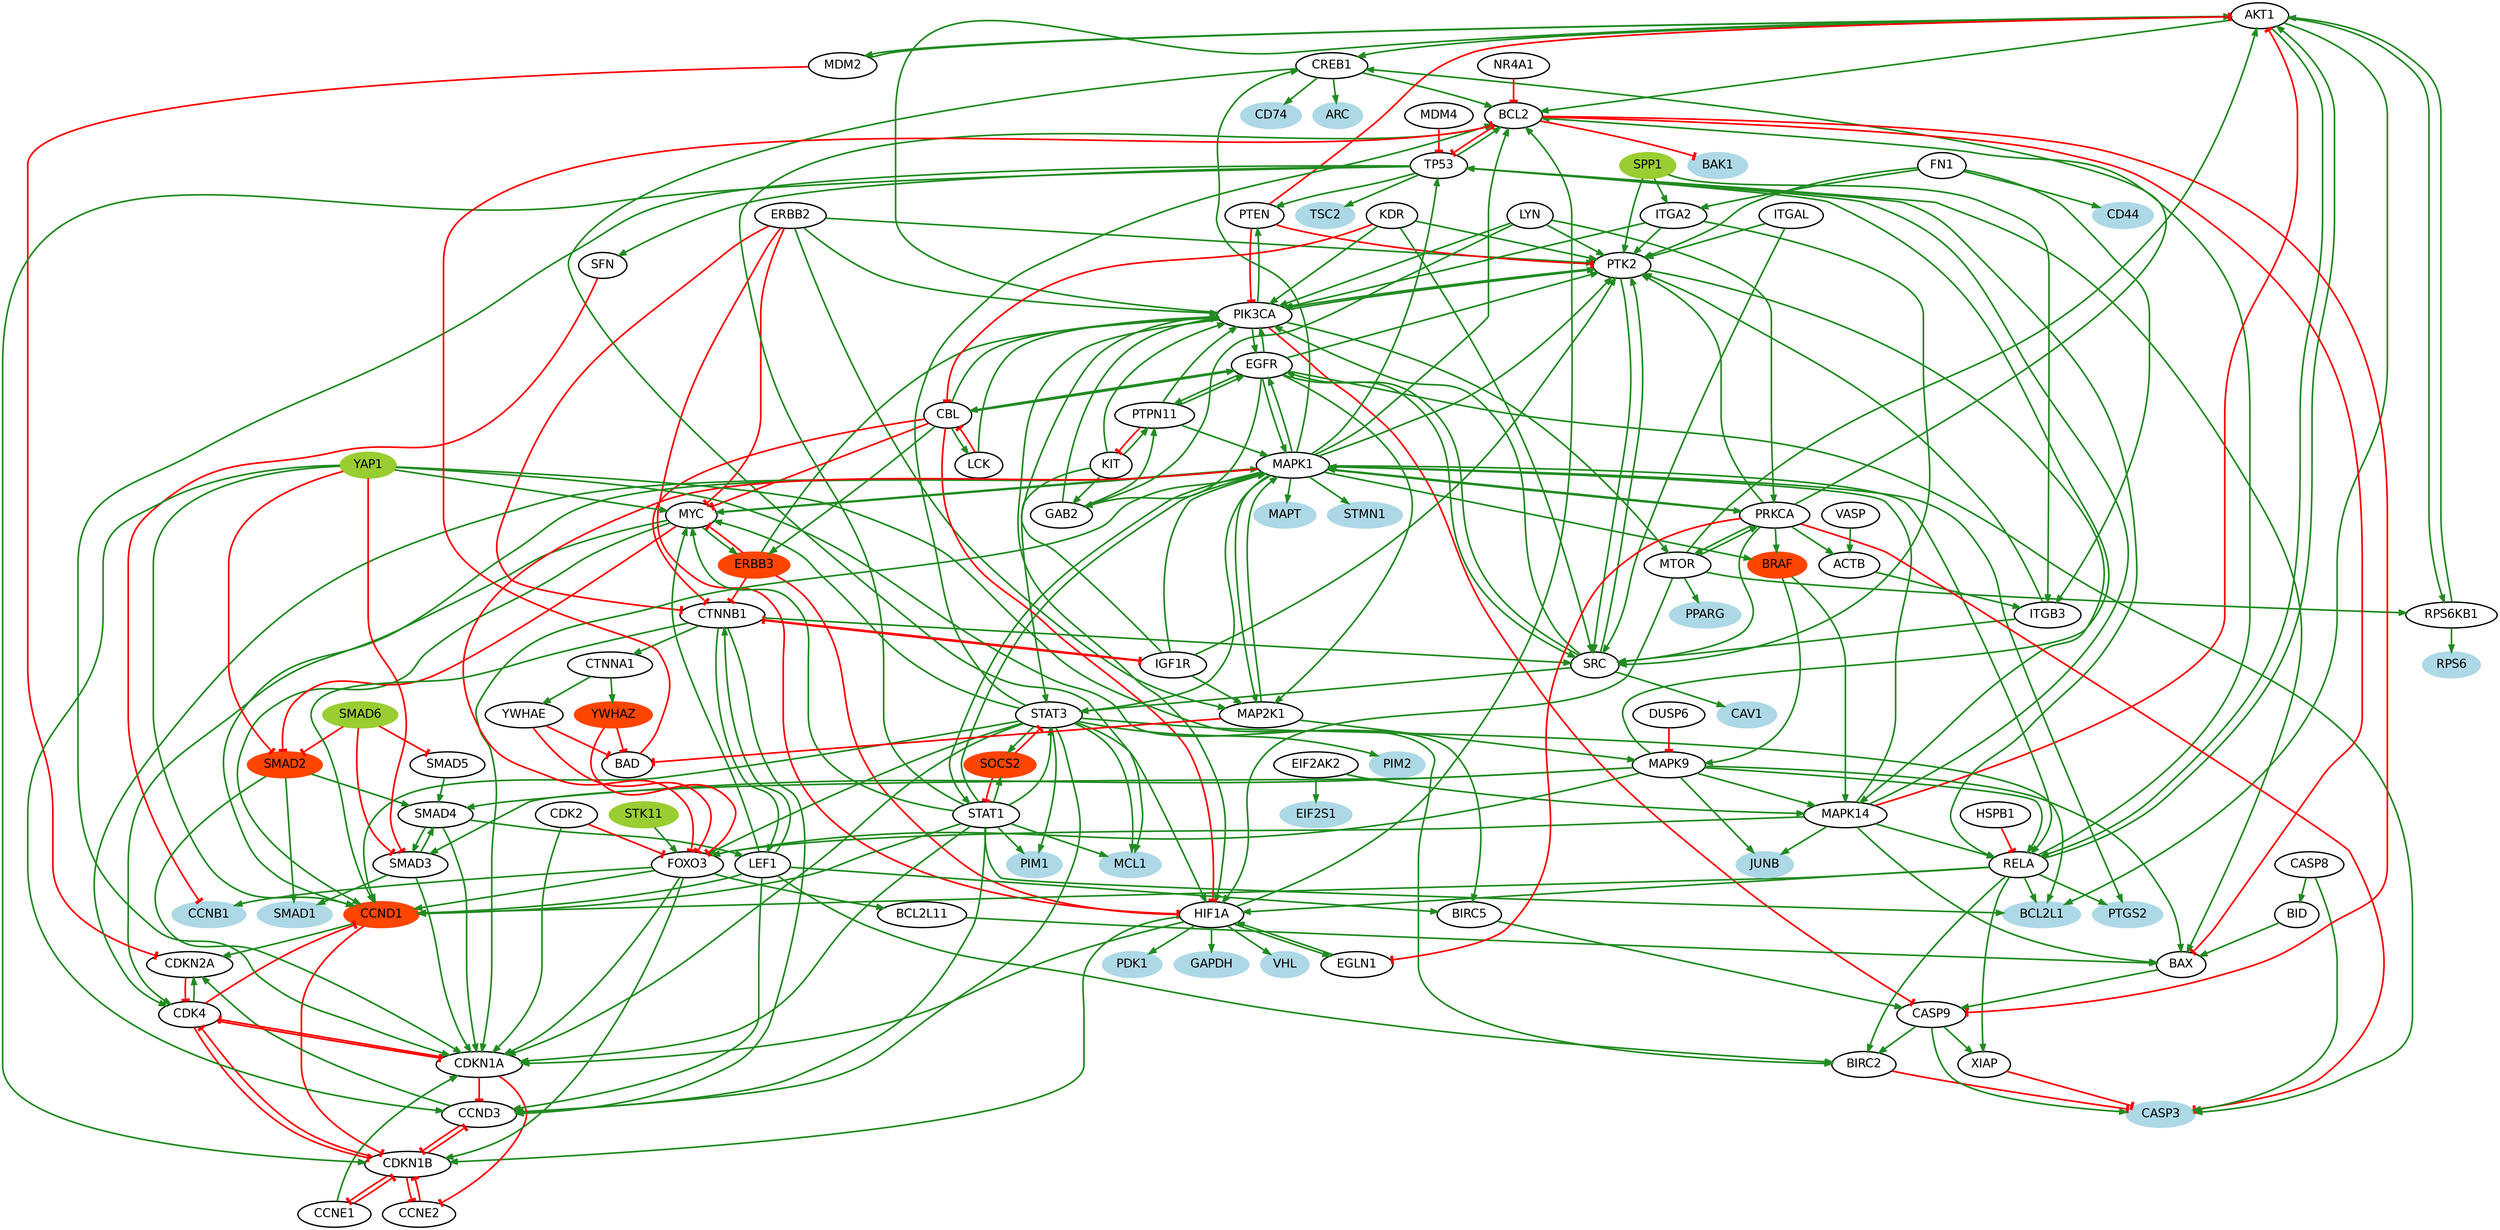 digraph "" {
BCL2L1 [color=lightblue, fillcolor=lightblue, fontname=Helvetica, fontsize=18, shape=ellipse, style="filled, bold"];
PTGS2 [color=lightblue, fillcolor=lightblue, fontname=Helvetica, fontsize=18, shape=ellipse, style="filled, bold"];
STK11 [color=olivedrab3, fillcolor=olivedrab3, fontname=Helvetica, fontsize=18, shape=ellipse, style="filled, bold"];
AKT1 [color=black, fillcolor=white, fontname=Helvetica, fontsize=18, shape=ellipse, style="filled, bold"];
CAV1 [color=lightblue, fillcolor=lightblue, fontname=Helvetica, fontsize=18, shape=ellipse, style="filled, bold"];
PIK3CA [color=black, fillcolor=white, fontname=Helvetica, fontsize=18, shape=ellipse, style="filled, bold"];
MYC [color=black, fillcolor=white, fontname=Helvetica, fontsize=18, shape=ellipse, style="filled, bold"];
ERBB2 [color=black, fillcolor=white, fontname=Helvetica, fontsize=18, shape=ellipse, style="filled, bold"];
ERBB3 [color=orangered, fillcolor=orangered, fontname=Helvetica, fontsize=18, shape=ellipse, style="filled, bold"];
IGF1R [color=black, fillcolor=white, fontname=Helvetica, fontsize=18, shape=ellipse, style="filled, bold"];
CDKN2A [color=black, fillcolor=white, fontname=Helvetica, fontsize=18, shape=ellipse, style="filled, bold"];
CREB1 [color=black, fillcolor=white, fontname=Helvetica, fontsize=18, shape=ellipse, style="filled, bold"];
MDM2 [color=black, fillcolor=white, fontname=Helvetica, fontsize=18, shape=ellipse, style="filled, bold"];
MDM4 [color=black, fillcolor=white, fontname=Helvetica, fontsize=18, shape=ellipse, style="filled, bold"];
FN1 [color=black, fillcolor=white, fontname=Helvetica, fontsize=18, shape=ellipse, style="filled, bold"];
SOCS2 [color=orangered, fillcolor=orangered, fontname=Helvetica, fontsize=18, shape=ellipse, style="filled, bold"];
CCND1 [color=orangered, fillcolor=orangered, fontname=Helvetica, fontsize=18, shape=ellipse, style="filled, bold"];
CCND3 [color=black, fillcolor=white, fontname=Helvetica, fontsize=18, shape=ellipse, style="filled, bold"];
BAK1 [color=lightblue, fillcolor=lightblue, fontname=Helvetica, fontsize=18, shape=ellipse, style="filled, bold"];
SFN [color=black, fillcolor=white, fontname=Helvetica, fontsize=18, shape=ellipse, style="filled, bold"];
PTEN [color=black, fillcolor=white, fontname=Helvetica, fontsize=18, shape=ellipse, style="filled, bold"];
ACTB [color=black, fillcolor=white, fontname=Helvetica, fontsize=18, shape=ellipse, style="filled, bold"];
PTPN11 [color=black, fillcolor=white, fontname=Helvetica, fontsize=18, shape=ellipse, style="filled, bold"];
STMN1 [color=lightblue, fillcolor=lightblue, fontname=Helvetica, fontsize=18, shape=ellipse, style="filled, bold"];
CDKN1B [color=black, fillcolor=white, fontname=Helvetica, fontsize=18, shape=ellipse, style="filled, bold"];
ITGA2 [color=black, fillcolor=white, fontname=Helvetica, fontsize=18, shape=ellipse, style="filled, bold"];
GAB2 [color=black, fillcolor=white, fontname=Helvetica, fontsize=18, shape=ellipse, style="filled, bold"];
GAPDH [color=lightblue, fillcolor=lightblue, fontname=Helvetica, fontsize=18, shape=ellipse, style="filled, bold"];
HIF1A [color=black, fillcolor=white, fontname=Helvetica, fontsize=18, shape=ellipse, style="filled, bold"];
KIT [color=black, fillcolor=white, fontname=Helvetica, fontsize=18, shape=ellipse, style="filled, bold"];
CCNE2 [color=black, fillcolor=white, fontname=Helvetica, fontsize=18, shape=ellipse, style="filled, bold"];
CCNE1 [color=black, fillcolor=white, fontname=Helvetica, fontsize=18, shape=ellipse, style="filled, bold"];
CDK4 [color=black, fillcolor=white, fontname=Helvetica, fontsize=18, shape=ellipse, style="filled, bold"];
PPARG [color=lightblue, fillcolor=lightblue, fontname=Helvetica, fontsize=18, shape=ellipse, style="filled, bold"];
EGLN1 [color=black, fillcolor=white, fontname=Helvetica, fontsize=18, shape=ellipse, style="filled, bold"];
RELA [color=black, fillcolor=white, fontname=Helvetica, fontsize=18, shape=ellipse, style="filled, bold"];
TP53 [color=black, fillcolor=white, fontname=Helvetica, fontsize=18, shape=ellipse, style="filled, bold"];
CBL [color=black, fillcolor=white, fontname=Helvetica, fontsize=18, shape=ellipse, style="filled, bold"];
ITGAL [color=black, fillcolor=white, fontname=Helvetica, fontsize=18, shape=ellipse, style="filled, bold"];
LCK [color=black, fillcolor=white, fontname=Helvetica, fontsize=18, shape=ellipse, style="filled, bold"];
CD74 [color=lightblue, fillcolor=lightblue, fontname=Helvetica, fontsize=18, shape=ellipse, style="filled, bold"];
SMAD4 [color=black, fillcolor=white, fontname=Helvetica, fontsize=18, shape=ellipse, style="filled, bold"];
SMAD5 [color=black, fillcolor=white, fontname=Helvetica, fontsize=18, shape=ellipse, style="filled, bold"];
SMAD6 [color=olivedrab3, fillcolor=olivedrab3, fontname=Helvetica, fontsize=18, shape=ellipse, style="filled, bold"];
SMAD1 [color=lightblue, fillcolor=lightblue, fontname=Helvetica, fontsize=18, shape=ellipse, style="filled, bold"];
SMAD2 [color=orangered, fillcolor=orangered, fontname=Helvetica, fontsize=18, shape=ellipse, style="filled, bold"];
SMAD3 [color=black, fillcolor=white, fontname=Helvetica, fontsize=18, shape=ellipse, style="filled, bold"];
MAPK14 [color=black, fillcolor=white, fontname=Helvetica, fontsize=18, shape=ellipse, style="filled, bold"];
RPS6 [color=lightblue, fillcolor=lightblue, fontname=Helvetica, fontsize=18, shape=ellipse, style="filled, bold"];
XIAP [color=black, fillcolor=white, fontname=Helvetica, fontsize=18, shape=ellipse, style="filled, bold"];
PIM1 [color=lightblue, fillcolor=lightblue, fontname=Helvetica, fontsize=18, shape=ellipse, style="filled, bold"];
TSC2 [color=lightblue, fillcolor=lightblue, fontname=Helvetica, fontsize=18, shape=ellipse, style="filled, bold"];
STAT3 [color=black, fillcolor=white, fontname=Helvetica, fontsize=18, shape=ellipse, style="filled, bold"];
STAT1 [color=black, fillcolor=white, fontname=Helvetica, fontsize=18, shape=ellipse, style="filled, bold"];
RPS6KB1 [color=black, fillcolor=white, fontname=Helvetica, fontsize=18, shape=ellipse, style="filled, bold"];
MAPK1 [color=black, fillcolor=white, fontname=Helvetica, fontsize=18, shape=ellipse, style="filled, bold"];
MAPK9 [color=black, fillcolor=white, fontname=Helvetica, fontsize=18, shape=ellipse, style="filled, bold"];
CDKN1A [color=black, fillcolor=white, fontname=Helvetica, fontsize=18, shape=ellipse, style="filled, bold"];
KDR [color=black, fillcolor=white, fontname=Helvetica, fontsize=18, shape=ellipse, style="filled, bold"];
SRC [color=black, fillcolor=white, fontname=Helvetica, fontsize=18, shape=ellipse, style="filled, bold"];
MTOR [color=black, fillcolor=white, fontname=Helvetica, fontsize=18, shape=ellipse, style="filled, bold"];
LEF1 [color=black, fillcolor=white, fontname=Helvetica, fontsize=18, shape=ellipse, style="filled, bold"];
LYN [color=black, fillcolor=white, fontname=Helvetica, fontsize=18, shape=ellipse, style="filled, bold"];
YAP1 [color=olivedrab3, fillcolor=olivedrab3, fontname=Helvetica, fontsize=18, shape=ellipse, style="filled, bold"];
CTNNB1 [color=black, fillcolor=white, fontname=Helvetica, fontsize=18, shape=ellipse, style="filled, bold"];
DUSP6 [color=black, fillcolor=white, fontname=Helvetica, fontsize=18, shape=ellipse, style="filled, bold"];
EIF2AK2 [color=black, fillcolor=white, fontname=Helvetica, fontsize=18, shape=ellipse, style="filled, bold"];
BAD [color=black, fillcolor=white, fontname=Helvetica, fontsize=18, shape=ellipse, style="filled, bold"];
CDK2 [color=black, fillcolor=white, fontname=Helvetica, fontsize=18, shape=ellipse, style="filled, bold"];
SPP1 [color=olivedrab3, fillcolor=olivedrab3, fontname=Helvetica, fontsize=18, shape=ellipse, style="filled, bold"];
PTK2 [color=black, fillcolor=white, fontname=Helvetica, fontsize=18, shape=ellipse, style="filled, bold"];
BIRC5 [color=black, fillcolor=white, fontname=Helvetica, fontsize=18, shape=ellipse, style="filled, bold"];
JUNB [color=lightblue, fillcolor=lightblue, fontname=Helvetica, fontsize=18, shape=ellipse, style="filled, bold"];
EGFR [color=black, fillcolor=white, fontname=Helvetica, fontsize=18, shape=ellipse, style="filled, bold"];
BIRC2 [color=black, fillcolor=white, fontname=Helvetica, fontsize=18, shape=ellipse, style="filled, bold"];
BAX [color=black, fillcolor=white, fontname=Helvetica, fontsize=18, shape=ellipse, style="filled, bold"];
FOXO3 [color=black, fillcolor=white, fontname=Helvetica, fontsize=18, shape=ellipse, style="filled, bold"];
VHL [color=lightblue, fillcolor=lightblue, fontname=Helvetica, fontsize=18, shape=ellipse, style="filled, bold"];
MAP2K1 [color=black, fillcolor=white, fontname=Helvetica, fontsize=18, shape=ellipse, style="filled, bold"];
MCL1 [color=lightblue, fillcolor=lightblue, fontname=Helvetica, fontsize=18, shape=ellipse, style="filled, bold"];
EIF2S1 [color=lightblue, fillcolor=lightblue, fontname=Helvetica, fontsize=18, shape=ellipse, style="filled, bold"];
YWHAZ [color=orangered, fillcolor=orangered, fontname=Helvetica, fontsize=18, shape=ellipse, style="filled, bold"];
BCL2L11 [color=black, fillcolor=white, fontname=Helvetica, fontsize=18, shape=ellipse, style="filled, bold"];
BID [color=black, fillcolor=white, fontname=Helvetica, fontsize=18, shape=ellipse, style="filled, bold"];
YWHAE [color=black, fillcolor=white, fontname=Helvetica, fontsize=18, shape=ellipse, style="filled, bold"];
ITGB3 [color=black, fillcolor=white, fontname=Helvetica, fontsize=18, shape=ellipse, style="filled, bold"];
PIM2 [color=lightblue, fillcolor=lightblue, fontname=Helvetica, fontsize=18, shape=ellipse, style="filled, bold"];
HSPB1 [color=black, fillcolor=white, fontname=Helvetica, fontsize=18, shape=ellipse, style="filled, bold"];
PRKCA [color=black, fillcolor=white, fontname=Helvetica, fontsize=18, shape=ellipse, style="filled, bold"];
CD44 [color=lightblue, fillcolor=lightblue, fontname=Helvetica, fontsize=18, shape=ellipse, style="filled, bold"];
NR4A1 [color=black, fillcolor=white, fontname=Helvetica, fontsize=18, shape=ellipse, style="filled, bold"];
VASP [color=black, fillcolor=white, fontname=Helvetica, fontsize=18, shape=ellipse, style="filled, bold"];
CTNNA1 [color=black, fillcolor=white, fontname=Helvetica, fontsize=18, shape=ellipse, style="filled, bold"];
CCNB1 [color=lightblue, fillcolor=lightblue, fontname=Helvetica, fontsize=18, shape=ellipse, style="filled, bold"];
CASP3 [color=lightblue, fillcolor=lightblue, fontname=Helvetica, fontsize=18, shape=ellipse, style="filled, bold"];
CASP8 [color=black, fillcolor=white, fontname=Helvetica, fontsize=18, shape=ellipse, style="filled, bold"];
CASP9 [color=black, fillcolor=white, fontname=Helvetica, fontsize=18, shape=ellipse, style="filled, bold"];
PDK1 [color=lightblue, fillcolor=lightblue, fontname=Helvetica, fontsize=18, shape=ellipse, style="filled, bold"];
ARC [color=lightblue, fillcolor=lightblue, fontname=Helvetica, fontsize=18, shape=ellipse, style="filled, bold"];
BRAF [color=orangered, fillcolor=orangered, fontname=Helvetica, fontsize=18, shape=ellipse, style="filled, bold"];
MAPT [color=lightblue, fillcolor=lightblue, fontname=Helvetica, fontsize=18, shape=ellipse, style="filled, bold"];
BCL2 [color=black, fillcolor=white, fontname=Helvetica, fontsize=18, shape=ellipse, style="filled, bold"];
STK11 -> FOXO3  [arrowhead=normal, color=forestgreen, dir=forward, key=0, penwidth="2.5", sign=1];
AKT1 -> BCL2L1  [arrowhead=normal, color=forestgreen, dir=forward, key=0, penwidth="2.5", sign=1];
AKT1 -> RPS6KB1  [arrowhead=normal, color=forestgreen, dir=forward, key=0, penwidth="2.5", sign=1];
AKT1 -> CREB1  [arrowhead=normal, color=forestgreen, dir=forward, key=0, penwidth="2.5", sign=1];
AKT1 -> MDM2  [arrowhead=normal, color=forestgreen, dir=forward, key=0, penwidth="2.5", sign=1];
AKT1 -> RELA  [arrowhead=normal, color=forestgreen, dir=forward, key=0, penwidth="2.5", sign=1];
AKT1 -> BCL2  [arrowhead=normal, color=forestgreen, dir=forward, key=0, penwidth="2.5", sign=1];
PIK3CA -> PTK2  [arrowhead=normal, color=forestgreen, dir=forward, key=0, penwidth="2.5", sign=1];
PIK3CA -> AKT1  [arrowhead=normal, color=forestgreen, dir=forward, key=0, penwidth="2.5", sign=1];
PIK3CA -> EGFR  [arrowhead=normal, color=forestgreen, dir=forward, key=0, penwidth="2.5", sign=1];
PIK3CA -> HIF1A  [arrowhead=normal, color=forestgreen, dir=forward, key=0, penwidth="2.5", sign=1];
PIK3CA -> CASP9  [arrowhead=tee, color=red, dir=forward, key=0, penwidth="2.5", sign="-1"];
PIK3CA -> PTEN  [arrowhead=normal, color=forestgreen, dir=forward, key=0, penwidth="2.5", sign=1];
PIK3CA -> MTOR  [arrowhead=normal, color=forestgreen, dir=forward, key=0, penwidth="2.5", sign=1];
MYC -> CCND1  [arrowhead=normal, color=forestgreen, dir=forward, key=0, penwidth="2.5", sign=1];
MYC -> ERBB3  [arrowhead=normal, color=forestgreen, dir=forward, key=0, penwidth="2.5", sign=1];
MYC -> MAPK1  [arrowhead=normal, color=forestgreen, dir=forward, key=0, penwidth="2.5", sign=1];
MYC -> CDK4  [arrowhead=normal, color=forestgreen, dir=forward, key=0, penwidth="2.5", sign=1];
MYC -> SMAD2  [arrowhead=tee, color=red, dir=forward, key=0, penwidth="2.5", sign="-1"];
ERBB2 -> PTK2  [arrowhead=normal, color=forestgreen, dir=forward, key=0, penwidth="2.5", sign=1];
ERBB2 -> PIK3CA  [arrowhead=normal, color=forestgreen, dir=forward, key=0, penwidth="2.5", sign=1];
ERBB2 -> HIF1A  [arrowhead=tee, color=red, dir=forward, key=0, penwidth="2.5", sign="-1"];
ERBB2 -> CTNNB1  [arrowhead=tee, color=red, dir=forward, key=0, penwidth="2.5", sign="-1"];
ERBB2 -> MAP2K1  [arrowhead=normal, color=forestgreen, dir=forward, key=0, penwidth="2.5", sign=1];
ERBB2 -> MYC  [arrowhead=tee, color=red, dir=forward, key=0, penwidth="2.5", sign="-1"];
ERBB3 -> CTNNB1  [arrowhead=tee, color=red, dir=forward, key=0, penwidth="2.5", sign="-1"];
ERBB3 -> PIK3CA  [arrowhead=normal, color=forestgreen, dir=forward, key=0, penwidth="2.5", sign=1];
ERBB3 -> MYC  [arrowhead=tee, color=red, dir=forward, key=0, penwidth="2.5", sign="-1"];
ERBB3 -> HIF1A  [arrowhead=tee, color=red, dir=forward, key=0, penwidth="2.5", sign="-1"];
IGF1R -> CTNNB1  [arrowhead=tee, color=red, dir=forward, key=0, penwidth="2.5", sign="-1"];
IGF1R -> PIK3CA  [arrowhead=normal, color=forestgreen, dir=forward, key=0, penwidth="2.5", sign=1];
IGF1R -> MAP2K1  [arrowhead=normal, color=forestgreen, dir=forward, key=0, penwidth="2.5", sign=1];
IGF1R -> MAPK1  [arrowhead=normal, color=forestgreen, dir=forward, key=0, penwidth="2.5", sign=1];
IGF1R -> PTK2  [arrowhead=normal, color=forestgreen, dir=forward, key=0, penwidth="2.5", sign=1];
CDKN2A -> CDK4  [arrowhead=tee, color=red, dir=forward, key=0, penwidth="2.5", sign="-1"];
CREB1 -> CD74  [arrowhead=normal, color=forestgreen, dir=forward, key=0, penwidth="2.5", sign=1];
CREB1 -> ARC  [arrowhead=normal, color=forestgreen, dir=forward, key=0, penwidth="2.5", sign=1];
CREB1 -> MCL1  [arrowhead=normal, color=forestgreen, dir=forward, key=0, penwidth="2.5", sign=1];
CREB1 -> BCL2  [arrowhead=normal, color=forestgreen, dir=forward, key=0, penwidth="2.5", sign=1];
MDM2 -> AKT1  [arrowhead=normal, color=forestgreen, dir=forward, key=0, penwidth="2.5", sign=1];
MDM2 -> CDKN2A  [arrowhead=tee, color=red, dir=forward, key=0, penwidth="2.5", sign="-1"];
MDM4 -> TP53  [arrowhead=tee, color=red, dir=forward, key=0, penwidth="2.5", sign="-1"];
FN1 -> CD44  [arrowhead=normal, color=forestgreen, dir=forward, key=0, penwidth="2.5", sign=1];
FN1 -> ITGB3  [arrowhead=normal, color=forestgreen, dir=forward, key=0, penwidth="2.5", sign=1];
FN1 -> PTK2  [arrowhead=normal, color=forestgreen, dir=forward, key=0, penwidth="2.5", sign=1];
FN1 -> ITGA2  [arrowhead=normal, color=forestgreen, dir=forward, key=0, penwidth="2.5", sign=1];
SOCS2 -> STAT3  [arrowhead=tee, color=red, dir=forward, key=0, penwidth="2.5", sign="-1"];
SOCS2 -> STAT1  [arrowhead=tee, color=red, dir=forward, key=0, penwidth="2.5", sign="-1"];
CCND1 -> CDKN1B  [arrowhead=tee, color=red, dir=forward, key=0, penwidth="2.5", sign="-1"];
CCND1 -> CDKN2A  [arrowhead=normal, color=forestgreen, dir=forward, key=0, penwidth="2.5", sign=1];
CCND3 -> CDKN1B  [arrowhead=tee, color=red, dir=forward, key=0, penwidth="2.5", sign="-1"];
CCND3 -> CDKN2A  [arrowhead=normal, color=forestgreen, dir=forward, key=0, penwidth="2.5", sign=1];
SFN -> CCNB1  [arrowhead=tee, color=red, dir=forward, key=0, penwidth="2.5", sign="-1"];
PTEN -> AKT1  [arrowhead=tee, color=red, dir=forward, key=0, penwidth="2.5", sign="-1"];
PTEN -> PTK2  [arrowhead=tee, color=red, dir=forward, key=0, penwidth="2.5", sign="-1"];
PTEN -> PIK3CA  [arrowhead=tee, color=red, dir=forward, key=0, penwidth="2.5", sign="-1"];
ACTB -> ITGB3  [arrowhead=normal, color=forestgreen, dir=forward, key=0, penwidth="2.5", sign=1];
PTPN11 -> PIK3CA  [arrowhead=normal, color=forestgreen, dir=forward, key=0, penwidth="2.5", sign=1];
PTPN11 -> MAPK1  [arrowhead=normal, color=forestgreen, dir=forward, key=0, penwidth="2.5", sign=1];
PTPN11 -> EGFR  [arrowhead=normal, color=forestgreen, dir=forward, key=0, penwidth="2.5", sign=1];
PTPN11 -> KIT  [arrowhead=tee, color=red, dir=forward, key=0, penwidth="2.5", sign="-1"];
CDKN1B -> CCNE2  [arrowhead=tee, color=red, dir=forward, key=0, penwidth="2.5", sign="-1"];
CDKN1B -> CCND3  [arrowhead=tee, color=red, dir=forward, key=0, penwidth="2.5", sign="-1"];
CDKN1B -> CCNE1  [arrowhead=tee, color=red, dir=forward, key=0, penwidth="2.5", sign="-1"];
CDKN1B -> CDK4  [arrowhead=tee, color=red, dir=forward, key=0, penwidth="2.5", sign="-1"];
ITGA2 -> PIK3CA  [arrowhead=normal, color=forestgreen, dir=forward, key=0, penwidth="2.5", sign=1];
ITGA2 -> PTK2  [arrowhead=normal, color=forestgreen, dir=forward, key=0, penwidth="2.5", sign=1];
ITGA2 -> SRC  [arrowhead=normal, color=forestgreen, dir=forward, key=0, penwidth="2.5", sign=1];
GAB2 -> PIK3CA  [arrowhead=normal, color=forestgreen, dir=forward, key=0, penwidth="2.5", sign=1];
GAB2 -> PTPN11  [arrowhead=normal, color=forestgreen, dir=forward, key=0, penwidth="2.5", sign=1];
HIF1A -> EGLN1  [arrowhead=normal, color=forestgreen, dir=forward, key=0, penwidth="2.5", sign=1];
HIF1A -> CDKN1B  [arrowhead=normal, color=forestgreen, dir=forward, key=0, penwidth="2.5", sign=1];
HIF1A -> CDKN1A  [arrowhead=normal, color=forestgreen, dir=forward, key=0, penwidth="2.5", sign=1];
HIF1A -> GAPDH  [arrowhead=normal, color=forestgreen, dir=forward, key=0, penwidth="2.5", sign=1];
HIF1A -> PDK1  [arrowhead=normal, color=forestgreen, dir=forward, key=0, penwidth="2.5", sign=1];
HIF1A -> VHL  [arrowhead=normal, color=forestgreen, dir=forward, key=0, penwidth="2.5", sign=1];
HIF1A -> BCL2  [arrowhead=normal, color=forestgreen, dir=forward, key=0, penwidth="2.5", sign=1];
KIT -> PIK3CA  [arrowhead=normal, color=forestgreen, dir=forward, key=0, penwidth="2.5", sign=1];
KIT -> PTPN11  [arrowhead=normal, color=forestgreen, dir=forward, key=0, penwidth="2.5", sign=1];
KIT -> GAB2  [arrowhead=normal, color=forestgreen, dir=forward, key=0, penwidth="2.5", sign=1];
KIT -> STAT3  [arrowhead=normal, color=forestgreen, dir=forward, key=0, penwidth="2.5", sign=1];
CCNE2 -> CDKN1B  [arrowhead=tee, color=red, dir=forward, key=0, penwidth="2.5", sign="-1"];
CCNE1 -> CDKN1B  [arrowhead=tee, color=red, dir=forward, key=0, penwidth="2.5", sign="-1"];
CCNE1 -> CDKN1A  [arrowhead=normal, color=forestgreen, dir=forward, key=0, penwidth="2.5", sign=1];
CDK4 -> CCND1  [arrowhead=tee, color=red, dir=forward, key=0, penwidth="2.5", sign="-1"];
CDK4 -> CDKN1B  [arrowhead=tee, color=red, dir=forward, key=0, penwidth="2.5", sign="-1"];
CDK4 -> CDKN1A  [arrowhead=tee, color=red, dir=forward, key=0, penwidth="2.5", sign="-1"];
CDK4 -> CDKN2A  [arrowhead=normal, color=forestgreen, dir=forward, key=0, penwidth="2.5", sign=1];
EGLN1 -> HIF1A  [arrowhead=normal, color=forestgreen, dir=forward, key=0, penwidth="2.5", sign=1];
RELA -> BCL2L1  [arrowhead=normal, color=forestgreen, dir=forward, key=0, penwidth="2.5", sign=1];
RELA -> PTGS2  [arrowhead=normal, color=forestgreen, dir=forward, key=0, penwidth="2.5", sign=1];
RELA -> CCND1  [arrowhead=normal, color=forestgreen, dir=forward, key=0, penwidth="2.5", sign=1];
RELA -> BIRC2  [arrowhead=normal, color=forestgreen, dir=forward, key=0, penwidth="2.5", sign=1];
RELA -> HIF1A  [arrowhead=normal, color=forestgreen, dir=forward, key=0, penwidth="2.5", sign=1];
RELA -> AKT1  [arrowhead=normal, color=forestgreen, dir=forward, key=0, penwidth="2.5", sign=1];
RELA -> XIAP  [arrowhead=normal, color=forestgreen, dir=forward, key=0, penwidth="2.5", sign=1];
RELA -> BCL2  [arrowhead=normal, color=forestgreen, dir=forward, key=0, penwidth="2.5", sign=1];
TP53 -> CDKN1B  [arrowhead=normal, color=forestgreen, dir=forward, key=0, penwidth="2.5", sign=1];
TP53 -> CDKN1A  [arrowhead=normal, color=forestgreen, dir=forward, key=0, penwidth="2.5", sign=1];
TP53 -> BAX  [arrowhead=normal, color=forestgreen, dir=forward, key=0, penwidth="2.5", sign=1];
TP53 -> SFN  [arrowhead=normal, color=forestgreen, dir=forward, key=0, penwidth="2.5", sign=1];
TP53 -> PTEN  [arrowhead=normal, color=forestgreen, dir=forward, key=0, penwidth="2.5", sign=1];
TP53 -> RELA  [arrowhead=normal, color=forestgreen, dir=forward, key=0, penwidth="2.5", sign=1];
TP53 -> TSC2  [arrowhead=normal, color=forestgreen, dir=forward, key=0, penwidth="2.5", sign=1];
TP53 -> BCL2  [arrowhead=normal, color=forestgreen, dir=forward, key=0, penwidth="2.5", sign=1];
CBL -> ERBB3  [arrowhead=normal, color=forestgreen, dir=forward, key=0, penwidth="2.5", sign=1];
CBL -> PIK3CA  [arrowhead=normal, color=forestgreen, dir=forward, key=0, penwidth="2.5", sign=1];
CBL -> EGFR  [arrowhead=normal, color=forestgreen, dir=forward, key=0, penwidth="2.5", sign=1];
CBL -> HIF1A  [arrowhead=tee, color=red, dir=forward, key=0, penwidth="2.5", sign="-1"];
CBL -> CTNNB1  [arrowhead=tee, color=red, dir=forward, key=0, penwidth="2.5", sign="-1"];
CBL -> MYC  [arrowhead=tee, color=red, dir=forward, key=0, penwidth="2.5", sign="-1"];
CBL -> LCK  [arrowhead=normal, color=forestgreen, dir=forward, key=0, penwidth="2.5", sign=1];
ITGAL -> SRC  [arrowhead=normal, color=forestgreen, dir=forward, key=0, penwidth="2.5", sign=1];
ITGAL -> PTK2  [arrowhead=normal, color=forestgreen, dir=forward, key=0, penwidth="2.5", sign=1];
LCK -> PIK3CA  [arrowhead=normal, color=forestgreen, dir=forward, key=0, penwidth="2.5", sign=1];
LCK -> CBL  [arrowhead=tee, color=red, dir=forward, key=0, penwidth="2.5", sign="-1"];
SMAD4 -> LEF1  [arrowhead=normal, color=forestgreen, dir=forward, key=0, penwidth="2.5", sign=1];
SMAD4 -> CDKN1A  [arrowhead=normal, color=forestgreen, dir=forward, key=0, penwidth="2.5", sign=1];
SMAD4 -> SMAD3  [arrowhead=normal, color=forestgreen, dir=forward, key=0, penwidth="2.5", sign=1];
SMAD5 -> SMAD4  [arrowhead=normal, color=forestgreen, dir=forward, key=0, penwidth="2.5", sign=1];
SMAD6 -> SMAD5  [arrowhead=tee, color=red, dir=forward, key=0, penwidth="2.5", sign="-1"];
SMAD6 -> SMAD2  [arrowhead=tee, color=red, dir=forward, key=0, penwidth="2.5", sign="-1"];
SMAD6 -> SMAD3  [arrowhead=tee, color=red, dir=forward, key=0, penwidth="2.5", sign="-1"];
SMAD2 -> SMAD4  [arrowhead=normal, color=forestgreen, dir=forward, key=0, penwidth="2.5", sign=1];
SMAD2 -> CDKN1A  [arrowhead=normal, color=forestgreen, dir=forward, key=0, penwidth="2.5", sign=1];
SMAD2 -> SMAD1  [arrowhead=normal, color=forestgreen, dir=forward, key=0, penwidth="2.5", sign=1];
SMAD3 -> SMAD4  [arrowhead=normal, color=forestgreen, dir=forward, key=0, penwidth="2.5", sign=1];
SMAD3 -> CDKN1A  [arrowhead=normal, color=forestgreen, dir=forward, key=0, penwidth="2.5", sign=1];
SMAD3 -> SMAD1  [arrowhead=normal, color=forestgreen, dir=forward, key=0, penwidth="2.5", sign=1];
MAPK14 -> TP53  [arrowhead=normal, color=forestgreen, dir=forward, key=0, penwidth="2.5", sign=1];
MAPK14 -> JUNB  [arrowhead=normal, color=forestgreen, dir=forward, key=0, penwidth="2.5", sign=1];
MAPK14 -> BAX  [arrowhead=normal, color=forestgreen, dir=forward, key=0, penwidth="2.5", sign=1];
MAPK14 -> FOXO3  [arrowhead=normal, color=forestgreen, dir=forward, key=0, penwidth="2.5", sign=1];
MAPK14 -> AKT1  [arrowhead=tee, color=red, dir=forward, key=0, penwidth="2.5", sign="-1"];
MAPK14 -> MAPK1  [arrowhead=normal, color=forestgreen, dir=forward, key=0, penwidth="2.5", sign=1];
MAPK14 -> RELA  [arrowhead=normal, color=forestgreen, dir=forward, key=0, penwidth="2.5", sign=1];
XIAP -> CASP3  [arrowhead=tee, color=red, dir=forward, key=0, penwidth="2.5", sign="-1"];
STAT3 -> BCL2L1  [arrowhead=normal, color=forestgreen, dir=forward, key=0, penwidth="2.5", sign=1];
STAT3 -> PIM2  [arrowhead=normal, color=forestgreen, dir=forward, key=0, penwidth="2.5", sign=1];
STAT3 -> SOCS2  [arrowhead=normal, color=forestgreen, dir=forward, key=0, penwidth="2.5", sign=1];
STAT3 -> CCND1  [arrowhead=normal, color=forestgreen, dir=forward, key=0, penwidth="2.5", sign=1];
STAT3 -> CCND3  [arrowhead=normal, color=forestgreen, dir=forward, key=0, penwidth="2.5", sign=1];
STAT3 -> PIM1  [arrowhead=normal, color=forestgreen, dir=forward, key=0, penwidth="2.5", sign=1];
STAT3 -> HIF1A  [arrowhead=normal, color=forestgreen, dir=forward, key=0, penwidth="2.5", sign=1];
STAT3 -> FOXO3  [arrowhead=normal, color=forestgreen, dir=forward, key=0, penwidth="2.5", sign=1];
STAT3 -> MCL1  [arrowhead=normal, color=forestgreen, dir=forward, key=0, penwidth="2.5", sign=1];
STAT3 -> MYC  [arrowhead=normal, color=forestgreen, dir=forward, key=0, penwidth="2.5", sign=1];
STAT3 -> CDKN1A  [arrowhead=normal, color=forestgreen, dir=forward, key=0, penwidth="2.5", sign=1];
STAT3 -> BCL2  [arrowhead=normal, color=forestgreen, dir=forward, key=0, penwidth="2.5", sign=1];
STAT1 -> BCL2L1  [arrowhead=normal, color=forestgreen, dir=forward, key=0, penwidth="2.5", sign=1];
STAT1 -> STAT3  [arrowhead=normal, color=forestgreen, dir=forward, key=0, penwidth="2.5", sign=1];
STAT1 -> SOCS2  [arrowhead=normal, color=forestgreen, dir=forward, key=0, penwidth="2.5", sign=1];
STAT1 -> CCND1  [arrowhead=normal, color=forestgreen, dir=forward, key=0, penwidth="2.5", sign=1];
STAT1 -> CCND3  [arrowhead=normal, color=forestgreen, dir=forward, key=0, penwidth="2.5", sign=1];
STAT1 -> PIM1  [arrowhead=normal, color=forestgreen, dir=forward, key=0, penwidth="2.5", sign=1];
STAT1 -> MAPK1  [arrowhead=normal, color=forestgreen, dir=forward, key=0, penwidth="2.5", sign=1];
STAT1 -> MCL1  [arrowhead=normal, color=forestgreen, dir=forward, key=0, penwidth="2.5", sign=1];
STAT1 -> MYC  [arrowhead=normal, color=forestgreen, dir=forward, key=0, penwidth="2.5", sign=1];
STAT1 -> CDKN1A  [arrowhead=normal, color=forestgreen, dir=forward, key=0, penwidth="2.5", sign=1];
STAT1 -> BCL2  [arrowhead=normal, color=forestgreen, dir=forward, key=0, penwidth="2.5", sign=1];
RPS6KB1 -> RPS6  [arrowhead=normal, color=forestgreen, dir=forward, key=0, penwidth="2.5", sign=1];
RPS6KB1 -> AKT1  [arrowhead=normal, color=forestgreen, dir=forward, key=0, penwidth="2.5", sign=1];
MAPK1 -> PTGS2  [arrowhead=normal, color=forestgreen, dir=forward, key=0, penwidth="2.5", sign=1];
MAPK1 -> PTK2  [arrowhead=normal, color=forestgreen, dir=forward, key=0, penwidth="2.5", sign=1];
MAPK1 -> STAT3  [arrowhead=normal, color=forestgreen, dir=forward, key=0, penwidth="2.5", sign=1];
MAPK1 -> TP53  [arrowhead=normal, color=forestgreen, dir=forward, key=0, penwidth="2.5", sign=1];
MAPK1 -> STAT1  [arrowhead=normal, color=forestgreen, dir=forward, key=0, penwidth="2.5", sign=1];
MAPK1 -> CCND1  [arrowhead=normal, color=forestgreen, dir=forward, key=0, penwidth="2.5", sign=1];
MAPK1 -> CDKN1A  [arrowhead=normal, color=forestgreen, dir=forward, key=0, penwidth="2.5", sign=1];
MAPK1 -> EGFR  [arrowhead=normal, color=forestgreen, dir=forward, key=0, penwidth="2.5", sign=1];
MAPK1 -> CREB1  [arrowhead=normal, color=forestgreen, dir=forward, key=0, penwidth="2.5", sign=1];
MAPK1 -> FOXO3  [arrowhead=tee, color=red, dir=forward, key=0, penwidth="2.5", sign="-1"];
MAPK1 -> PRKCA  [arrowhead=normal, color=forestgreen, dir=forward, key=0, penwidth="2.5", sign=1];
MAPK1 -> MAP2K1  [arrowhead=normal, color=forestgreen, dir=forward, key=0, penwidth="2.5", sign=1];
MAPK1 -> CDK4  [arrowhead=normal, color=forestgreen, dir=forward, key=0, penwidth="2.5", sign=1];
MAPK1 -> BRAF  [arrowhead=normal, color=forestgreen, dir=forward, key=0, penwidth="2.5", sign=1];
MAPK1 -> MAPT  [arrowhead=normal, color=forestgreen, dir=forward, key=0, penwidth="2.5", sign=1];
MAPK1 -> STMN1  [arrowhead=normal, color=forestgreen, dir=forward, key=0, penwidth="2.5", sign=1];
MAPK1 -> RELA  [arrowhead=normal, color=forestgreen, dir=forward, key=0, penwidth="2.5", sign=1];
MAPK1 -> MYC  [arrowhead=normal, color=forestgreen, dir=forward, key=0, penwidth="2.5", sign=1];
MAPK1 -> BCL2  [arrowhead=normal, color=forestgreen, dir=forward, key=0, penwidth="2.5", sign=1];
MAPK9 -> MAPK14  [arrowhead=normal, color=forestgreen, dir=forward, key=0, penwidth="2.5", sign=1];
MAPK9 -> TP53  [arrowhead=normal, color=forestgreen, dir=forward, key=0, penwidth="2.5", sign=1];
MAPK9 -> SMAD4  [arrowhead=normal, color=forestgreen, dir=forward, key=0, penwidth="2.5", sign=1];
MAPK9 -> JUNB  [arrowhead=normal, color=forestgreen, dir=forward, key=0, penwidth="2.5", sign=1];
MAPK9 -> BAX  [arrowhead=normal, color=forestgreen, dir=forward, key=0, penwidth="2.5", sign=1];
MAPK9 -> SMAD3  [arrowhead=normal, color=forestgreen, dir=forward, key=0, penwidth="2.5", sign=1];
MAPK9 -> FOXO3  [arrowhead=normal, color=forestgreen, dir=forward, key=0, penwidth="2.5", sign=1];
MAPK9 -> RELA  [arrowhead=normal, color=forestgreen, dir=forward, key=0, penwidth="2.5", sign=1];
CDKN1A -> CCNE2  [arrowhead=tee, color=red, dir=forward, key=0, penwidth="2.5", sign="-1"];
CDKN1A -> CCND3  [arrowhead=tee, color=red, dir=forward, key=0, penwidth="2.5", sign="-1"];
CDKN1A -> CDK4  [arrowhead=tee, color=red, dir=forward, key=0, penwidth="2.5", sign="-1"];
KDR -> PIK3CA  [arrowhead=normal, color=forestgreen, dir=forward, key=0, penwidth="2.5", sign=1];
KDR -> PTK2  [arrowhead=normal, color=forestgreen, dir=forward, key=0, penwidth="2.5", sign=1];
KDR -> CBL  [arrowhead=tee, color=red, dir=forward, key=0, penwidth="2.5", sign="-1"];
KDR -> SRC  [arrowhead=normal, color=forestgreen, dir=forward, key=0, penwidth="2.5", sign=1];
SRC -> CAV1  [arrowhead=normal, color=forestgreen, dir=forward, key=0, penwidth="2.5", sign=1];
SRC -> PIK3CA  [arrowhead=normal, color=forestgreen, dir=forward, key=0, penwidth="2.5", sign=1];
SRC -> PTK2  [arrowhead=normal, color=forestgreen, dir=forward, key=0, penwidth="2.5", sign=1];
SRC -> EGFR  [arrowhead=normal, color=forestgreen, dir=forward, key=0, penwidth="2.5", sign=1];
SRC -> STAT3  [arrowhead=normal, color=forestgreen, dir=forward, key=0, penwidth="2.5", sign=1];
MTOR -> PRKCA  [arrowhead=normal, color=forestgreen, dir=forward, key=0, penwidth="2.5", sign=1];
MTOR -> PPARG  [arrowhead=normal, color=forestgreen, dir=forward, key=0, penwidth="2.5", sign=1];
MTOR -> RPS6KB1  [arrowhead=normal, color=forestgreen, dir=forward, key=0, penwidth="2.5", sign=1];
MTOR -> HIF1A  [arrowhead=normal, color=forestgreen, dir=forward, key=0, penwidth="2.5", sign=1];
MTOR -> AKT1  [arrowhead=normal, color=forestgreen, dir=forward, key=0, penwidth="2.5", sign=1];
LEF1 -> CCND1  [arrowhead=normal, color=forestgreen, dir=forward, key=0, penwidth="2.5", sign=1];
LEF1 -> CCND3  [arrowhead=normal, color=forestgreen, dir=forward, key=0, penwidth="2.5", sign=1];
LEF1 -> BIRC2  [arrowhead=normal, color=forestgreen, dir=forward, key=0, penwidth="2.5", sign=1];
LEF1 -> CTNNB1  [arrowhead=normal, color=forestgreen, dir=forward, key=0, penwidth="2.5", sign=1];
LEF1 -> MYC  [arrowhead=normal, color=forestgreen, dir=forward, key=0, penwidth="2.5", sign=1];
LEF1 -> BIRC5  [arrowhead=normal, color=forestgreen, dir=forward, key=0, penwidth="2.5", sign=1];
LYN -> PRKCA  [arrowhead=normal, color=forestgreen, dir=forward, key=0, penwidth="2.5", sign=1];
LYN -> PIK3CA  [arrowhead=normal, color=forestgreen, dir=forward, key=0, penwidth="2.5", sign=1];
LYN -> PTK2  [arrowhead=normal, color=forestgreen, dir=forward, key=0, penwidth="2.5", sign=1];
LYN -> GAB2  [arrowhead=normal, color=forestgreen, dir=forward, key=0, penwidth="2.5", sign=1];
YAP1 -> CCND1  [arrowhead=normal, color=forestgreen, dir=forward, key=0, penwidth="2.5", sign=1];
YAP1 -> BIRC5  [arrowhead=normal, color=forestgreen, dir=forward, key=0, penwidth="2.5", sign=1];
YAP1 -> BIRC2  [arrowhead=normal, color=forestgreen, dir=forward, key=0, penwidth="2.5", sign=1];
YAP1 -> SMAD2  [arrowhead=tee, color=red, dir=forward, key=0, penwidth="2.5", sign="-1"];
YAP1 -> SMAD3  [arrowhead=tee, color=red, dir=forward, key=0, penwidth="2.5", sign="-1"];
YAP1 -> MYC  [arrowhead=normal, color=forestgreen, dir=forward, key=0, penwidth="2.5", sign=1];
YAP1 -> CCND3  [arrowhead=normal, color=forestgreen, dir=forward, key=0, penwidth="2.5", sign=1];
CTNNB1 -> SRC  [arrowhead=normal, color=forestgreen, dir=forward, key=0, penwidth="2.5", sign=1];
CTNNB1 -> IGF1R  [arrowhead=tee, color=red, dir=forward, key=0, penwidth="2.5", sign="-1"];
CTNNB1 -> CCND1  [arrowhead=normal, color=forestgreen, dir=forward, key=0, penwidth="2.5", sign=1];
CTNNB1 -> CCND3  [arrowhead=normal, color=forestgreen, dir=forward, key=0, penwidth="2.5", sign=1];
CTNNB1 -> LEF1  [arrowhead=normal, color=forestgreen, dir=forward, key=0, penwidth="2.5", sign=1];
CTNNB1 -> CTNNA1  [arrowhead=normal, color=forestgreen, dir=forward, key=0, penwidth="2.5", sign=1];
DUSP6 -> MAPK9  [arrowhead=tee, color=red, dir=forward, key=0, penwidth="2.5", sign="-1"];
EIF2AK2 -> MAPK14  [arrowhead=normal, color=forestgreen, dir=forward, key=0, penwidth="2.5", sign=1];
EIF2AK2 -> EIF2S1  [arrowhead=normal, color=forestgreen, dir=forward, key=0, penwidth="2.5", sign=1];
BAD -> BCL2  [arrowhead=tee, color=red, dir=forward, key=0, penwidth="2.5", sign="-1"];
CDK2 -> FOXO3  [arrowhead=tee, color=red, dir=forward, key=0, penwidth="2.5", sign="-1"];
CDK2 -> CDKN1A  [arrowhead=normal, color=forestgreen, dir=forward, key=0, penwidth="2.5", sign=1];
SPP1 -> ITGB3  [arrowhead=normal, color=forestgreen, dir=forward, key=0, penwidth="2.5", sign=1];
SPP1 -> PTK2  [arrowhead=normal, color=forestgreen, dir=forward, key=0, penwidth="2.5", sign=1];
SPP1 -> ITGA2  [arrowhead=normal, color=forestgreen, dir=forward, key=0, penwidth="2.5", sign=1];
PTK2 -> MAPK14  [arrowhead=normal, color=forestgreen, dir=forward, key=0, penwidth="2.5", sign=1];
PTK2 -> SRC  [arrowhead=normal, color=forestgreen, dir=forward, key=0, penwidth="2.5", sign=1];
PTK2 -> PIK3CA  [arrowhead=normal, color=forestgreen, dir=forward, key=0, penwidth="2.5", sign=1];
BIRC5 -> CASP9  [arrowhead=normal, color=forestgreen, dir=forward, key=0, penwidth="2.5", sign=1];
EGFR -> SRC  [arrowhead=normal, color=forestgreen, dir=forward, key=0, penwidth="2.5", sign=1];
EGFR -> PTK2  [arrowhead=normal, color=forestgreen, dir=forward, key=0, penwidth="2.5", sign=1];
EGFR -> CASP3  [arrowhead=normal, color=forestgreen, dir=forward, key=0, penwidth="2.5", sign=1];
EGFR -> PIK3CA  [arrowhead=normal, color=forestgreen, dir=forward, key=0, penwidth="2.5", sign=1];
EGFR -> PTPN11  [arrowhead=normal, color=forestgreen, dir=forward, key=0, penwidth="2.5", sign=1];
EGFR -> GAB2  [arrowhead=normal, color=forestgreen, dir=forward, key=0, penwidth="2.5", sign=1];
EGFR -> CBL  [arrowhead=normal, color=forestgreen, dir=forward, key=0, penwidth="2.5", sign=1];
EGFR -> MAP2K1  [arrowhead=normal, color=forestgreen, dir=forward, key=0, penwidth="2.5", sign=1];
EGFR -> MAPK1  [arrowhead=normal, color=forestgreen, dir=forward, key=0, penwidth="2.5", sign=1];
BIRC2 -> CASP3  [arrowhead=tee, color=red, dir=forward, key=0, penwidth="2.5", sign="-1"];
BAX -> CASP9  [arrowhead=normal, color=forestgreen, dir=forward, key=0, penwidth="2.5", sign=1];
FOXO3 -> CCND1  [arrowhead=normal, color=forestgreen, dir=forward, key=0, penwidth="2.5", sign=1];
FOXO3 -> CDKN1B  [arrowhead=normal, color=forestgreen, dir=forward, key=0, penwidth="2.5", sign=1];
FOXO3 -> CCNB1  [arrowhead=normal, color=forestgreen, dir=forward, key=0, penwidth="2.5", sign=1];
FOXO3 -> BCL2L11  [arrowhead=normal, color=forestgreen, dir=forward, key=0, penwidth="2.5", sign=1];
FOXO3 -> CDKN1A  [arrowhead=normal, color=forestgreen, dir=forward, key=0, penwidth="2.5", sign=1];
MAP2K1 -> MAPK9  [arrowhead=normal, color=forestgreen, dir=forward, key=0, penwidth="2.5", sign=1];
MAP2K1 -> BAD  [arrowhead=tee, color=red, dir=forward, key=0, penwidth="2.5", sign="-1"];
MAP2K1 -> MAPK1  [arrowhead=normal, color=forestgreen, dir=forward, key=0, penwidth="2.5", sign=1];
YWHAZ -> FOXO3  [arrowhead=tee, color=red, dir=forward, key=0, penwidth="2.5", sign="-1"];
YWHAZ -> BAD  [arrowhead=tee, color=red, dir=forward, key=0, penwidth="2.5", sign="-1"];
BCL2L11 -> BAX  [arrowhead=normal, color=forestgreen, dir=forward, key=0, penwidth="2.5", sign=1];
BID -> BAX  [arrowhead=normal, color=forestgreen, dir=forward, key=0, penwidth="2.5", sign=1];
YWHAE -> FOXO3  [arrowhead=tee, color=red, dir=forward, key=0, penwidth="2.5", sign="-1"];
YWHAE -> BAD  [arrowhead=tee, color=red, dir=forward, key=0, penwidth="2.5", sign="-1"];
ITGB3 -> SRC  [arrowhead=normal, color=forestgreen, dir=forward, key=0, penwidth="2.5", sign=1];
ITGB3 -> PTK2  [arrowhead=normal, color=forestgreen, dir=forward, key=0, penwidth="2.5", sign=1];
HSPB1 -> RELA  [arrowhead=tee, color=red, dir=forward, key=0, penwidth="2.5", sign="-1"];
PRKCA -> SRC  [arrowhead=normal, color=forestgreen, dir=forward, key=0, penwidth="2.5", sign=1];
PRKCA -> EGLN1  [arrowhead=tee, color=red, dir=forward, key=0, penwidth="2.5", sign="-1"];
PRKCA -> PTK2  [arrowhead=normal, color=forestgreen, dir=forward, key=0, penwidth="2.5", sign=1];
PRKCA -> CASP3  [arrowhead=tee, color=red, dir=forward, key=0, penwidth="2.5", sign="-1"];
PRKCA -> CREB1  [arrowhead=normal, color=forestgreen, dir=forward, key=0, penwidth="2.5", sign=1];
PRKCA -> MAPK1  [arrowhead=normal, color=forestgreen, dir=forward, key=0, penwidth="2.5", sign=1];
PRKCA -> MTOR  [arrowhead=normal, color=forestgreen, dir=forward, key=0, penwidth="2.5", sign=1];
PRKCA -> BRAF  [arrowhead=normal, color=forestgreen, dir=forward, key=0, penwidth="2.5", sign=1];
PRKCA -> ACTB  [arrowhead=normal, color=forestgreen, dir=forward, key=0, penwidth="2.5", sign=1];
NR4A1 -> BCL2  [arrowhead=tee, color=red, dir=forward, key=0, penwidth="2.5", sign="-1"];
VASP -> ACTB  [arrowhead=normal, color=forestgreen, dir=forward, key=0, penwidth="2.5", sign=1];
CTNNA1 -> YWHAZ  [arrowhead=normal, color=forestgreen, dir=forward, key=0, penwidth="2.5", sign=1];
CTNNA1 -> YWHAE  [arrowhead=normal, color=forestgreen, dir=forward, key=0, penwidth="2.5", sign=1];
CASP8 -> BID  [arrowhead=normal, color=forestgreen, dir=forward, key=0, penwidth="2.5", sign=1];
CASP8 -> CASP3  [arrowhead=normal, color=forestgreen, dir=forward, key=0, penwidth="2.5", sign=1];
CASP9 -> XIAP  [arrowhead=normal, color=forestgreen, dir=forward, key=0, penwidth="2.5", sign=1];
CASP9 -> CASP3  [arrowhead=normal, color=forestgreen, dir=forward, key=0, penwidth="2.5", sign=1];
CASP9 -> BIRC2  [arrowhead=normal, color=forestgreen, dir=forward, key=0, penwidth="2.5", sign=1];
BRAF -> MAPK14  [arrowhead=normal, color=forestgreen, dir=forward, key=0, penwidth="2.5", sign=1];
BRAF -> MAPK9  [arrowhead=normal, color=forestgreen, dir=forward, key=0, penwidth="2.5", sign=1];
BCL2 -> CASP9  [arrowhead=tee, color=red, dir=forward, key=0, penwidth="2.5", sign="-1"];
BCL2 -> TP53  [arrowhead=tee, color=red, dir=forward, key=0, penwidth="2.5", sign="-1"];
BCL2 -> BAX  [arrowhead=tee, color=red, dir=forward, key=0, penwidth="2.5", sign="-1"];
BCL2 -> BAK1  [arrowhead=tee, color=red, dir=forward, key=0, penwidth="2.5", sign="-1"];
}
